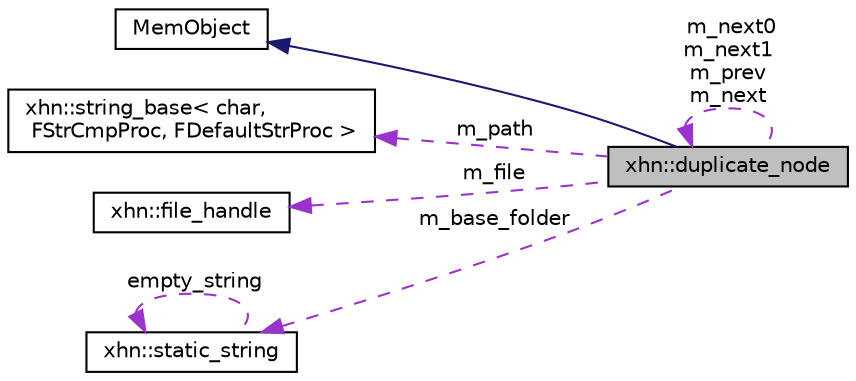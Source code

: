digraph "xhn::duplicate_node"
{
  edge [fontname="Helvetica",fontsize="10",labelfontname="Helvetica",labelfontsize="10"];
  node [fontname="Helvetica",fontsize="10",shape=record];
  rankdir="LR";
  Node1 [label="xhn::duplicate_node",height=0.2,width=0.4,color="black", fillcolor="grey75", style="filled", fontcolor="black"];
  Node2 -> Node1 [dir="back",color="midnightblue",fontsize="10",style="solid",fontname="Helvetica"];
  Node2 [label="MemObject",height=0.2,width=0.4,color="black", fillcolor="white", style="filled",URL="$class_mem_object.html"];
  Node3 -> Node1 [dir="back",color="darkorchid3",fontsize="10",style="dashed",label=" m_path" ,fontname="Helvetica"];
  Node3 [label="xhn::string_base\< char,\l FStrCmpProc, FDefaultStrProc \>",height=0.2,width=0.4,color="black", fillcolor="white", style="filled",URL="$classxhn_1_1string__base.html"];
  Node4 -> Node1 [dir="back",color="darkorchid3",fontsize="10",style="dashed",label=" m_file" ,fontname="Helvetica"];
  Node4 [label="xhn::file_handle",height=0.2,width=0.4,color="black", fillcolor="white", style="filled",URL="$classxhn_1_1file__handle.html"];
  Node1 -> Node1 [dir="back",color="darkorchid3",fontsize="10",style="dashed",label=" m_next0\nm_next1\nm_prev\nm_next" ,fontname="Helvetica"];
  Node5 -> Node1 [dir="back",color="darkorchid3",fontsize="10",style="dashed",label=" m_base_folder" ,fontname="Helvetica"];
  Node5 [label="xhn::static_string",height=0.2,width=0.4,color="black", fillcolor="white", style="filled",URL="$classxhn_1_1static__string.html"];
  Node5 -> Node5 [dir="back",color="darkorchid3",fontsize="10",style="dashed",label=" empty_string" ,fontname="Helvetica"];
}

